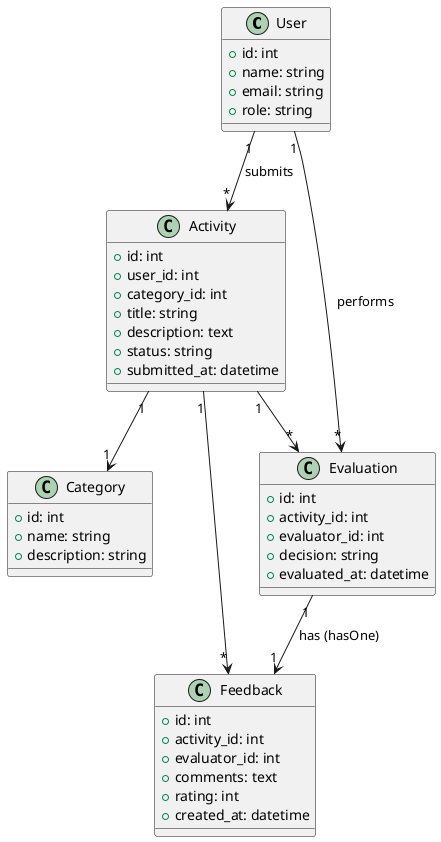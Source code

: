 @startuml

class User {
    +id: int
    +name: string
    +email: string
    +role: string
}

class Activity {
    +id: int
    +user_id: int
    +category_id: int
    +title: string
    +description: text
    +status: string
    +submitted_at: datetime
}

class Category {
    +id: int
    +name: string
    +description: string
}

class Evaluation {
    +id: int
    +activity_id: int
    +evaluator_id: int
    +decision: string
    +evaluated_at: datetime
}

class Feedback {
    +id: int
    +activity_id: int
    +evaluator_id: int
    +comments: text
    +rating: int
    +created_at: datetime
}

User "1" --> "*" Activity : submits
User "1" --> "*" Evaluation : performs
Activity "1" --> "1" Category
Activity "1" --> "*" Evaluation
Activity "1" --> "*" Feedback
Evaluation "1" --> "1" Feedback : has (hasOne)

@enduml
